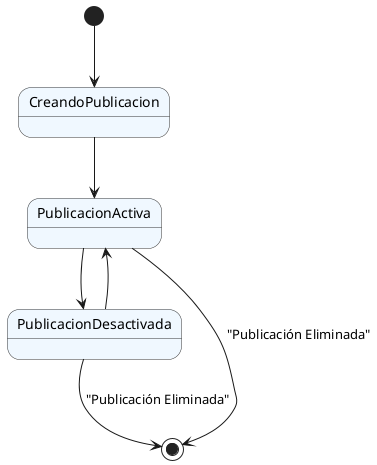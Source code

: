@startuml
skinparam state {
    BackgroundColor #F0F8FF
    BorderColor #333
    FontSize 14
    FontName Arial
}


[*] --> CreandoPublicacion
CreandoPublicacion --> PublicacionActiva
PublicacionActiva -->PublicacionDesactivada
PublicacionDesactivada  --> PublicacionActiva
PublicacionActiva --> [*] : "Publicación Eliminada"
PublicacionDesactivada  --> [*] : "Publicación Eliminada"

@enduml